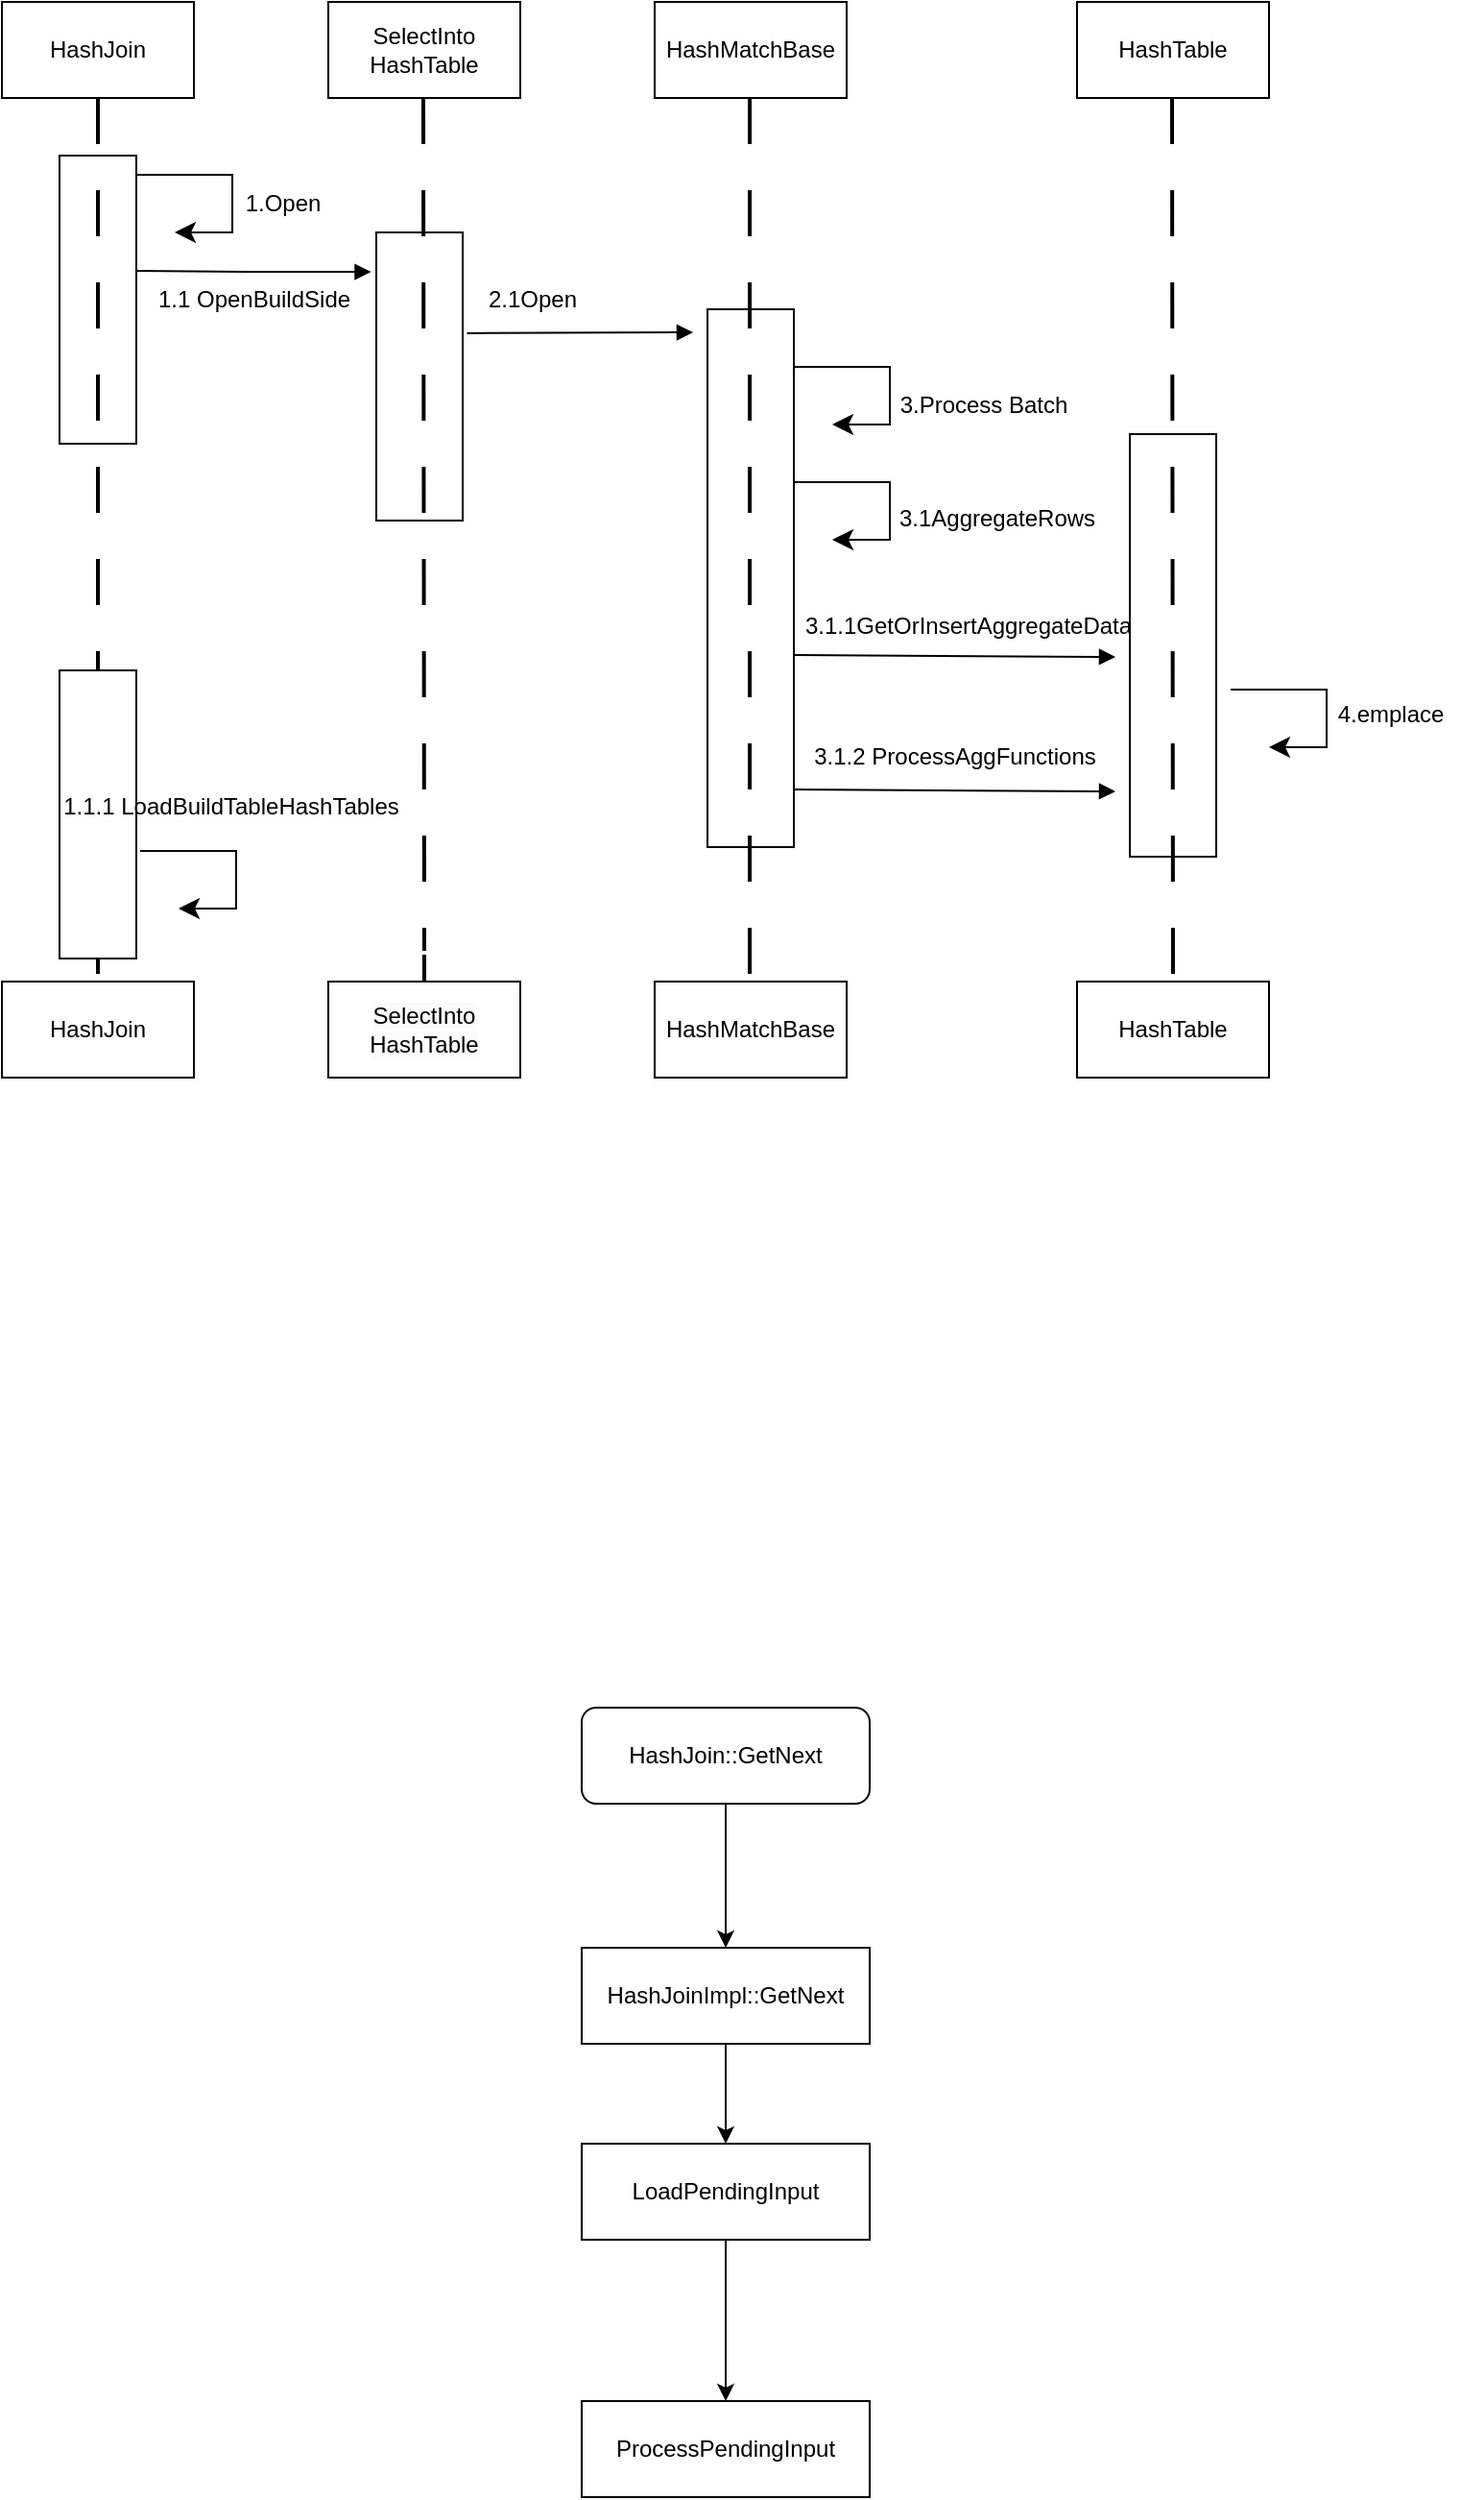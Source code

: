<mxfile version="22.1.9" type="github">
  <diagram name="第 1 页" id="0k4TBifSkERZmbdtbySY">
    <mxGraphModel dx="1314" dy="805" grid="0" gridSize="10" guides="1" tooltips="1" connect="1" arrows="1" fold="1" page="1" pageScale="1" pageWidth="827" pageHeight="1169" math="0" shadow="0">
      <root>
        <mxCell id="0" />
        <mxCell id="1" parent="0" />
        <mxCell id="LGNTD50chUgOsU70D988-30" value="HashJoin" style="rounded=0;whiteSpace=wrap;html=1;" vertex="1" parent="1">
          <mxGeometry x="40" y="360" width="100" height="50" as="geometry" />
        </mxCell>
        <mxCell id="LGNTD50chUgOsU70D988-36" value="HashJoin" style="rounded=0;whiteSpace=wrap;html=1;" vertex="1" parent="1">
          <mxGeometry x="40" y="870" width="100" height="50" as="geometry" />
        </mxCell>
        <mxCell id="LGNTD50chUgOsU70D988-37" value="SelectInto&lt;br&gt;HashTable" style="rounded=0;whiteSpace=wrap;html=1;" vertex="1" parent="1">
          <mxGeometry x="210" y="360" width="100" height="50" as="geometry" />
        </mxCell>
        <mxCell id="LGNTD50chUgOsU70D988-39" value="HashMatchBase" style="rounded=0;whiteSpace=wrap;html=1;" vertex="1" parent="1">
          <mxGeometry x="380" y="360" width="100" height="50" as="geometry" />
        </mxCell>
        <mxCell id="LGNTD50chUgOsU70D988-40" value="HashMatchBase" style="rounded=0;whiteSpace=wrap;html=1;" vertex="1" parent="1">
          <mxGeometry x="380" y="870" width="100" height="50" as="geometry" />
        </mxCell>
        <mxCell id="LGNTD50chUgOsU70D988-48" value="" style="rounded=0;whiteSpace=wrap;html=1;direction=south;" vertex="1" parent="1">
          <mxGeometry x="70" y="440" width="40" height="150" as="geometry" />
        </mxCell>
        <mxCell id="LGNTD50chUgOsU70D988-45" style="rounded=0;orthogonalLoop=1;jettySize=auto;html=1;entryX=0.5;entryY=0;entryDx=0;entryDy=0;dashed=1;dashPattern=12 12;endArrow=none;endFill=0;strokeWidth=2;" edge="1" parent="1" source="LGNTD50chUgOsU70D988-30" target="LGNTD50chUgOsU70D988-36">
          <mxGeometry relative="1" as="geometry" />
        </mxCell>
        <mxCell id="LGNTD50chUgOsU70D988-49" value="" style="rounded=0;whiteSpace=wrap;html=1;direction=south;" vertex="1" parent="1">
          <mxGeometry x="235" y="480" width="45" height="150" as="geometry" />
        </mxCell>
        <mxCell id="LGNTD50chUgOsU70D988-54" value="" style="edgeStyle=segmentEdgeStyle;endArrow=classic;html=1;curved=0;rounded=0;endSize=8;startSize=8;" edge="1" parent="1">
          <mxGeometry width="50" height="50" relative="1" as="geometry">
            <mxPoint x="110" y="450" as="sourcePoint" />
            <mxPoint x="130" y="480" as="targetPoint" />
            <Array as="points">
              <mxPoint x="160" y="450" />
              <mxPoint x="160" y="480" />
            </Array>
          </mxGeometry>
        </mxCell>
        <mxCell id="LGNTD50chUgOsU70D988-55" value="1.Open" style="text;html=1;align=center;verticalAlign=middle;resizable=0;points=[];autosize=1;strokeColor=none;fillColor=none;" vertex="1" parent="1">
          <mxGeometry x="157" y="452" width="57" height="26" as="geometry" />
        </mxCell>
        <mxCell id="LGNTD50chUgOsU70D988-57" value="1.1 OpenBuildSide" style="text;html=1;align=center;verticalAlign=middle;resizable=0;points=[];autosize=1;strokeColor=none;fillColor=none;" vertex="1" parent="1">
          <mxGeometry x="112" y="502" width="118" height="26" as="geometry" />
        </mxCell>
        <mxCell id="LGNTD50chUgOsU70D988-59" value="2.1Open" style="text;html=1;align=center;verticalAlign=middle;resizable=0;points=[];autosize=1;strokeColor=none;fillColor=none;" vertex="1" parent="1">
          <mxGeometry x="284" y="502" width="64" height="26" as="geometry" />
        </mxCell>
        <mxCell id="LGNTD50chUgOsU70D988-62" value="" style="endArrow=block;startArrow=none;endFill=1;startFill=0;html=1;rounded=0;edgeStyle=orthogonalEdgeStyle;entryX=0.137;entryY=1.061;entryDx=0;entryDy=0;entryPerimeter=0;" edge="1" parent="1" target="LGNTD50chUgOsU70D988-49">
          <mxGeometry width="160" relative="1" as="geometry">
            <mxPoint x="110" y="500" as="sourcePoint" />
            <mxPoint x="200" y="500" as="targetPoint" />
          </mxGeometry>
        </mxCell>
        <mxCell id="LGNTD50chUgOsU70D988-65" value="" style="rounded=0;whiteSpace=wrap;html=1;direction=south;" vertex="1" parent="1">
          <mxGeometry x="407.5" y="520" width="45" height="280" as="geometry" />
        </mxCell>
        <mxCell id="LGNTD50chUgOsU70D988-66" style="rounded=0;orthogonalLoop=1;jettySize=auto;html=1;entryX=0.5;entryY=0;entryDx=0;entryDy=0;dashed=1;dashPattern=12 12;endArrow=none;endFill=0;strokeWidth=2;" edge="1" parent="1">
          <mxGeometry relative="1" as="geometry">
            <mxPoint x="429.5" y="410" as="sourcePoint" />
            <mxPoint x="429.5" y="890" as="targetPoint" />
          </mxGeometry>
        </mxCell>
        <mxCell id="LGNTD50chUgOsU70D988-68" value="" style="endArrow=block;startArrow=none;endFill=1;startFill=0;html=1;rounded=0;" edge="1" parent="1">
          <mxGeometry width="160" relative="1" as="geometry">
            <mxPoint x="282.25" y="532.45" as="sourcePoint" />
            <mxPoint x="400" y="532" as="targetPoint" />
          </mxGeometry>
        </mxCell>
        <mxCell id="LGNTD50chUgOsU70D988-69" value="" style="edgeStyle=segmentEdgeStyle;endArrow=classic;html=1;curved=0;rounded=0;endSize=8;startSize=8;" edge="1" parent="1">
          <mxGeometry width="50" height="50" relative="1" as="geometry">
            <mxPoint x="452.5" y="550" as="sourcePoint" />
            <mxPoint x="472.5" y="580" as="targetPoint" />
            <Array as="points">
              <mxPoint x="502.5" y="550" />
              <mxPoint x="502.5" y="580" />
            </Array>
          </mxGeometry>
        </mxCell>
        <mxCell id="LGNTD50chUgOsU70D988-70" value="3.Process Batch" style="text;html=1;align=center;verticalAlign=middle;resizable=0;points=[];autosize=1;strokeColor=none;fillColor=none;" vertex="1" parent="1">
          <mxGeometry x="498" y="557" width="105" height="26" as="geometry" />
        </mxCell>
        <mxCell id="LGNTD50chUgOsU70D988-71" value="" style="edgeStyle=segmentEdgeStyle;endArrow=classic;html=1;curved=0;rounded=0;endSize=8;startSize=8;" edge="1" parent="1">
          <mxGeometry width="50" height="50" relative="1" as="geometry">
            <mxPoint x="452.5" y="610" as="sourcePoint" />
            <mxPoint x="472.5" y="640" as="targetPoint" />
            <Array as="points">
              <mxPoint x="502.5" y="610" />
              <mxPoint x="502.5" y="640" />
            </Array>
          </mxGeometry>
        </mxCell>
        <mxCell id="LGNTD50chUgOsU70D988-74" value="3.1AggregateRows" style="text;html=1;align=center;verticalAlign=middle;resizable=0;points=[];autosize=1;strokeColor=none;fillColor=none;" vertex="1" parent="1">
          <mxGeometry x="498" y="616" width="120" height="26" as="geometry" />
        </mxCell>
        <mxCell id="LGNTD50chUgOsU70D988-77" value="3.1.1GetOrInsertAggregateData" style="text;html=1;align=center;verticalAlign=middle;resizable=0;points=[];autosize=1;strokeColor=none;fillColor=none;" vertex="1" parent="1">
          <mxGeometry x="448.5" y="672" width="188" height="26" as="geometry" />
        </mxCell>
        <mxCell id="LGNTD50chUgOsU70D988-78" value="HashTable" style="rounded=0;whiteSpace=wrap;html=1;" vertex="1" parent="1">
          <mxGeometry x="600" y="360" width="100" height="50" as="geometry" />
        </mxCell>
        <mxCell id="LGNTD50chUgOsU70D988-79" style="rounded=0;orthogonalLoop=1;jettySize=auto;html=1;entryX=0.5;entryY=0;entryDx=0;entryDy=0;dashed=1;dashPattern=12 12;endArrow=none;endFill=0;strokeWidth=2;" edge="1" parent="1" source="LGNTD50chUgOsU70D988-91">
          <mxGeometry relative="1" as="geometry">
            <mxPoint x="649.5" y="410" as="sourcePoint" />
            <mxPoint x="649.5" y="890" as="targetPoint" />
          </mxGeometry>
        </mxCell>
        <mxCell id="LGNTD50chUgOsU70D988-80" value="" style="rounded=0;whiteSpace=wrap;html=1;direction=south;" vertex="1" parent="1">
          <mxGeometry x="627.5" y="585" width="45" height="220" as="geometry" />
        </mxCell>
        <mxCell id="LGNTD50chUgOsU70D988-81" value="" style="endArrow=block;startArrow=none;endFill=1;startFill=0;html=1;rounded=0;" edge="1" parent="1">
          <mxGeometry width="160" relative="1" as="geometry">
            <mxPoint x="452.5" y="700" as="sourcePoint" />
            <mxPoint x="620" y="701" as="targetPoint" />
          </mxGeometry>
        </mxCell>
        <mxCell id="LGNTD50chUgOsU70D988-82" value="" style="edgeStyle=segmentEdgeStyle;endArrow=classic;html=1;curved=0;rounded=0;endSize=8;startSize=8;" edge="1" parent="1">
          <mxGeometry width="50" height="50" relative="1" as="geometry">
            <mxPoint x="680" y="718" as="sourcePoint" />
            <mxPoint x="700" y="748" as="targetPoint" />
            <Array as="points">
              <mxPoint x="730" y="718" />
              <mxPoint x="730" y="748" />
            </Array>
          </mxGeometry>
        </mxCell>
        <mxCell id="LGNTD50chUgOsU70D988-83" value="4.emplace" style="text;html=1;align=center;verticalAlign=middle;resizable=0;points=[];autosize=1;strokeColor=none;fillColor=none;" vertex="1" parent="1">
          <mxGeometry x="726" y="718" width="73" height="26" as="geometry" />
        </mxCell>
        <mxCell id="LGNTD50chUgOsU70D988-84" value="" style="endArrow=block;startArrow=none;endFill=1;startFill=0;html=1;rounded=0;" edge="1" parent="1">
          <mxGeometry width="160" relative="1" as="geometry">
            <mxPoint x="452.5" y="770" as="sourcePoint" />
            <mxPoint x="620" y="771" as="targetPoint" />
          </mxGeometry>
        </mxCell>
        <mxCell id="LGNTD50chUgOsU70D988-85" value="3.1.2 ProcessAggFunctions" style="text;html=1;align=center;verticalAlign=middle;resizable=0;points=[];autosize=1;strokeColor=none;fillColor=none;" vertex="1" parent="1">
          <mxGeometry x="453" y="740" width="165" height="26" as="geometry" />
        </mxCell>
        <mxCell id="LGNTD50chUgOsU70D988-90" value="" style="rounded=0;orthogonalLoop=1;jettySize=auto;html=1;dashed=1;dashPattern=12 12;endArrow=none;endFill=0;strokeWidth=2;" edge="1" parent="1">
          <mxGeometry relative="1" as="geometry">
            <mxPoint x="260" y="856" as="sourcePoint" />
            <mxPoint x="260" y="880" as="targetPoint" />
          </mxGeometry>
        </mxCell>
        <mxCell id="LGNTD50chUgOsU70D988-92" value="" style="rounded=0;orthogonalLoop=1;jettySize=auto;html=1;entryX=0.5;entryY=0;entryDx=0;entryDy=0;dashed=1;dashPattern=12 12;endArrow=none;endFill=0;strokeWidth=2;" edge="1" parent="1" target="LGNTD50chUgOsU70D988-91">
          <mxGeometry relative="1" as="geometry">
            <mxPoint x="649.5" y="410" as="sourcePoint" />
            <mxPoint x="649.5" y="890" as="targetPoint" />
          </mxGeometry>
        </mxCell>
        <mxCell id="LGNTD50chUgOsU70D988-91" value="HashTable" style="rounded=0;whiteSpace=wrap;html=1;" vertex="1" parent="1">
          <mxGeometry x="600" y="870" width="100" height="50" as="geometry" />
        </mxCell>
        <mxCell id="LGNTD50chUgOsU70D988-38" value="&lt;meta charset=&quot;utf-8&quot;&gt;&lt;span style=&quot;color: rgb(0, 0, 0); font-family: Helvetica; font-size: 12px; font-style: normal; font-variant-ligatures: normal; font-variant-caps: normal; font-weight: 400; letter-spacing: normal; orphans: 2; text-align: center; text-indent: 0px; text-transform: none; widows: 2; word-spacing: 0px; -webkit-text-stroke-width: 0px; background-color: rgb(251, 251, 251); text-decoration-thickness: initial; text-decoration-style: initial; text-decoration-color: initial; float: none; display: inline !important;&quot;&gt;SelectInto&lt;/span&gt;&lt;br style=&quot;border-color: var(--border-color); color: rgb(0, 0, 0); font-family: Helvetica; font-size: 12px; font-style: normal; font-variant-ligatures: normal; font-variant-caps: normal; font-weight: 400; letter-spacing: normal; orphans: 2; text-align: center; text-indent: 0px; text-transform: none; widows: 2; word-spacing: 0px; -webkit-text-stroke-width: 0px; background-color: rgb(251, 251, 251); text-decoration-thickness: initial; text-decoration-style: initial; text-decoration-color: initial;&quot;&gt;&lt;span style=&quot;color: rgb(0, 0, 0); font-family: Helvetica; font-size: 12px; font-style: normal; font-variant-ligatures: normal; font-variant-caps: normal; font-weight: 400; letter-spacing: normal; orphans: 2; text-align: center; text-indent: 0px; text-transform: none; widows: 2; word-spacing: 0px; -webkit-text-stroke-width: 0px; background-color: rgb(251, 251, 251); text-decoration-thickness: initial; text-decoration-style: initial; text-decoration-color: initial; float: none; display: inline !important;&quot;&gt;HashTable&lt;/span&gt;" style="rounded=0;whiteSpace=wrap;html=1;" vertex="1" parent="1">
          <mxGeometry x="210" y="870" width="100" height="50" as="geometry" />
        </mxCell>
        <mxCell id="LGNTD50chUgOsU70D988-106" style="edgeStyle=orthogonalEdgeStyle;rounded=0;orthogonalLoop=1;jettySize=auto;html=1;entryX=0.5;entryY=0;entryDx=0;entryDy=0;" edge="1" parent="1" source="LGNTD50chUgOsU70D988-95" target="LGNTD50chUgOsU70D988-96">
          <mxGeometry relative="1" as="geometry" />
        </mxCell>
        <mxCell id="LGNTD50chUgOsU70D988-95" value="HashJoin::GetNext" style="rounded=1;whiteSpace=wrap;html=1;" vertex="1" parent="1">
          <mxGeometry x="342" y="1248" width="150" height="50" as="geometry" />
        </mxCell>
        <mxCell id="LGNTD50chUgOsU70D988-107" value="" style="edgeStyle=orthogonalEdgeStyle;rounded=0;orthogonalLoop=1;jettySize=auto;html=1;" edge="1" parent="1" source="LGNTD50chUgOsU70D988-96" target="LGNTD50chUgOsU70D988-104">
          <mxGeometry relative="1" as="geometry" />
        </mxCell>
        <mxCell id="LGNTD50chUgOsU70D988-96" value="HashJoinImpl::GetNext" style="rounded=0;whiteSpace=wrap;html=1;" vertex="1" parent="1">
          <mxGeometry x="342" y="1373" width="150" height="50" as="geometry" />
        </mxCell>
        <mxCell id="LGNTD50chUgOsU70D988-100" value="" style="rounded=0;orthogonalLoop=1;jettySize=auto;html=1;dashed=1;dashPattern=12 12;endArrow=none;endFill=0;strokeWidth=2;" edge="1" parent="1">
          <mxGeometry relative="1" as="geometry">
            <mxPoint x="259.5" y="410" as="sourcePoint" />
            <mxPoint x="260" y="854" as="targetPoint" />
          </mxGeometry>
        </mxCell>
        <mxCell id="LGNTD50chUgOsU70D988-101" value="" style="edgeStyle=segmentEdgeStyle;endArrow=classic;html=1;curved=0;rounded=0;endSize=8;startSize=8;" edge="1" parent="1">
          <mxGeometry width="50" height="50" relative="1" as="geometry">
            <mxPoint x="112" y="802" as="sourcePoint" />
            <mxPoint x="132" y="832" as="targetPoint" />
            <Array as="points">
              <mxPoint x="162" y="802" />
              <mxPoint x="162" y="832" />
            </Array>
          </mxGeometry>
        </mxCell>
        <mxCell id="LGNTD50chUgOsU70D988-103" value="" style="rounded=0;whiteSpace=wrap;html=1;direction=south;" vertex="1" parent="1">
          <mxGeometry x="70" y="708" width="40" height="150" as="geometry" />
        </mxCell>
        <mxCell id="LGNTD50chUgOsU70D988-102" value="1.1.1 LoadBuildTableHashTables" style="text;html=1;align=center;verticalAlign=middle;resizable=0;points=[];autosize=1;strokeColor=none;fillColor=none;" vertex="1" parent="1">
          <mxGeometry x="62" y="766" width="193" height="26" as="geometry" />
        </mxCell>
        <mxCell id="LGNTD50chUgOsU70D988-108" value="" style="edgeStyle=orthogonalEdgeStyle;rounded=0;orthogonalLoop=1;jettySize=auto;html=1;" edge="1" parent="1" source="LGNTD50chUgOsU70D988-104" target="LGNTD50chUgOsU70D988-105">
          <mxGeometry relative="1" as="geometry" />
        </mxCell>
        <mxCell id="LGNTD50chUgOsU70D988-104" value="LoadPendingInput" style="rounded=0;whiteSpace=wrap;html=1;" vertex="1" parent="1">
          <mxGeometry x="342" y="1475" width="150" height="50" as="geometry" />
        </mxCell>
        <mxCell id="LGNTD50chUgOsU70D988-105" value="ProcessPendingInput" style="rounded=0;whiteSpace=wrap;html=1;" vertex="1" parent="1">
          <mxGeometry x="342" y="1609" width="150" height="50" as="geometry" />
        </mxCell>
      </root>
    </mxGraphModel>
  </diagram>
</mxfile>
